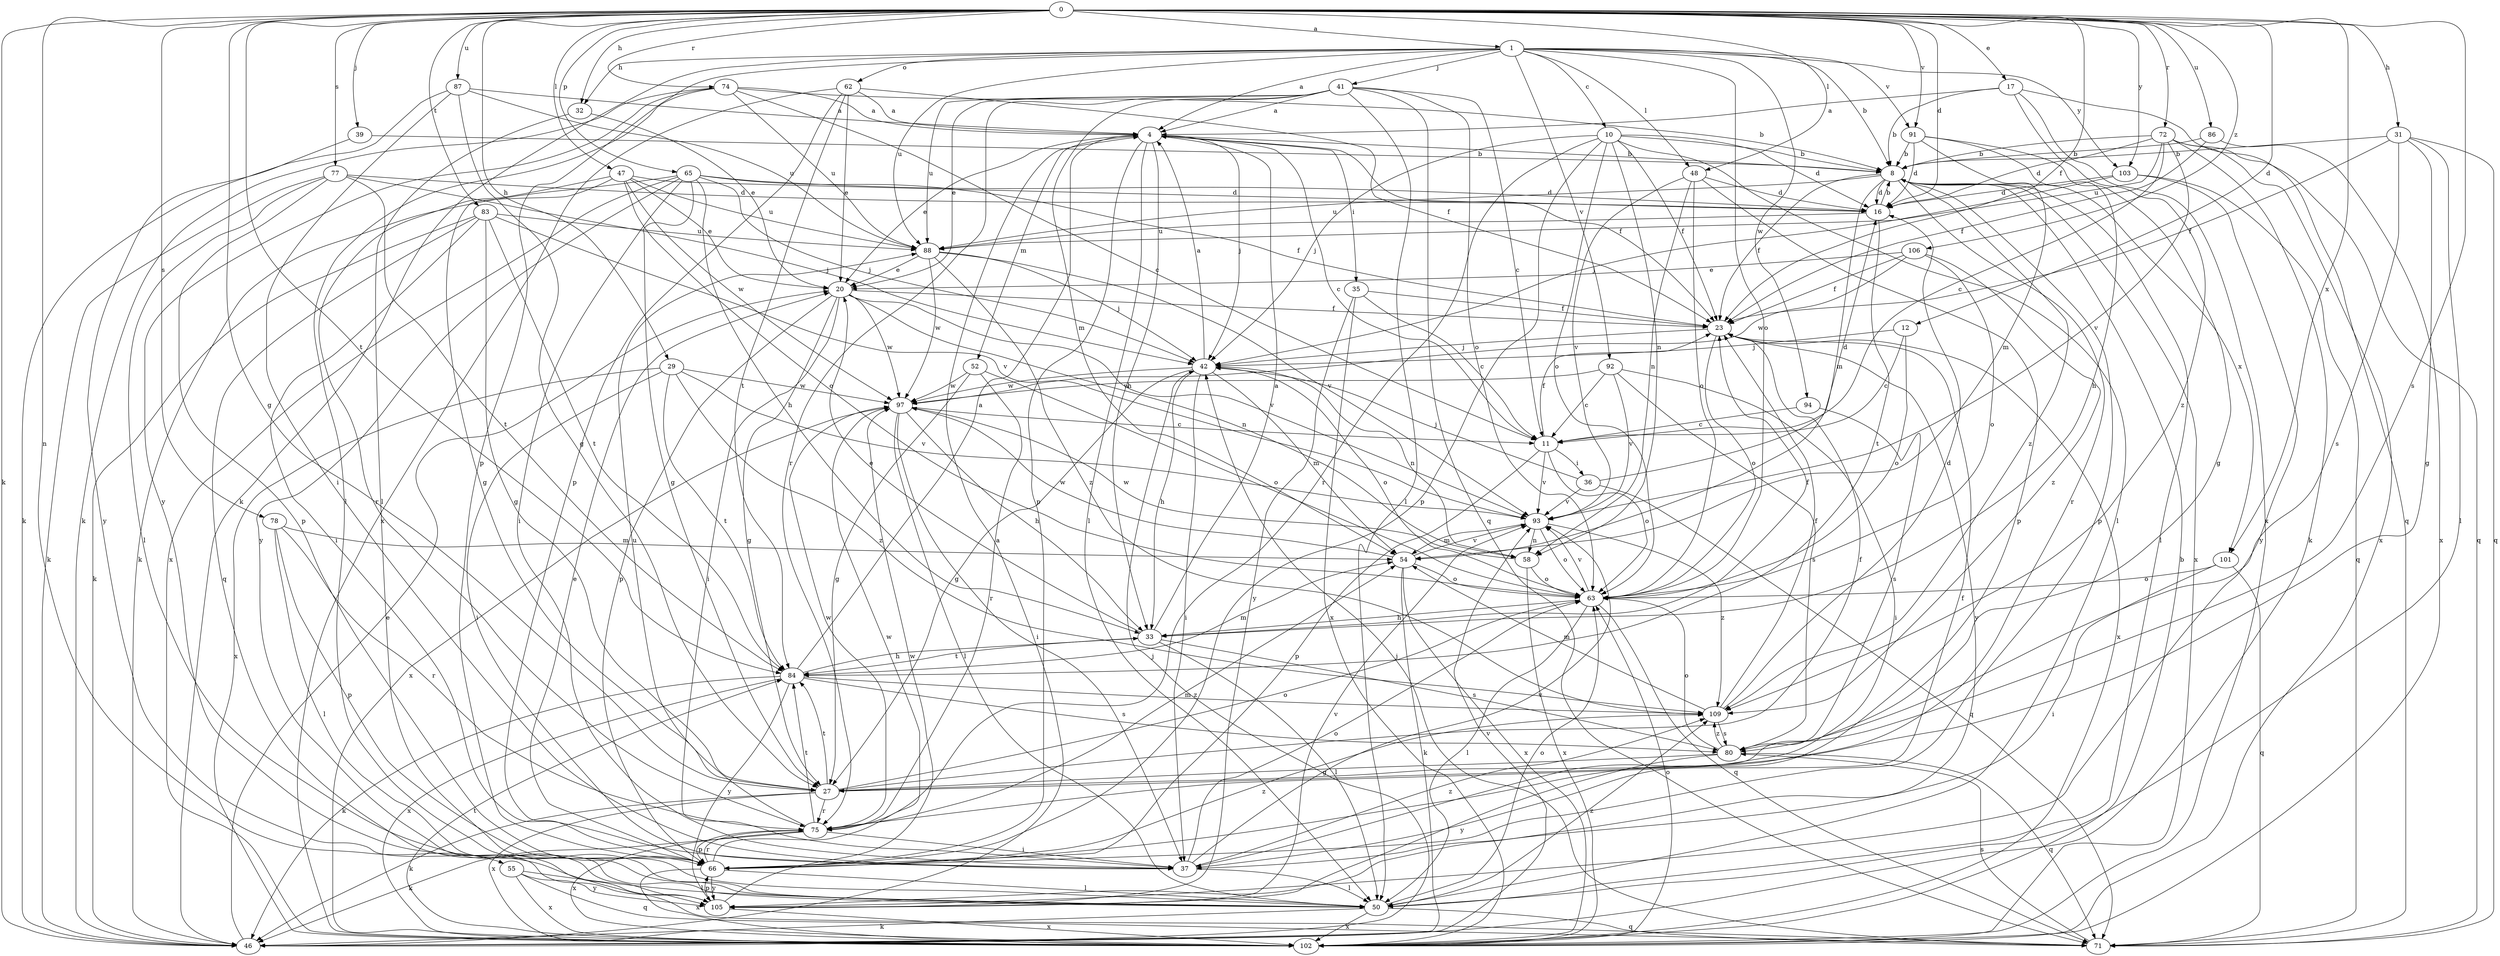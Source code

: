 strict digraph  {
0;
1;
4;
8;
10;
11;
12;
16;
17;
20;
23;
27;
29;
31;
32;
33;
35;
36;
37;
39;
41;
42;
46;
47;
48;
50;
52;
54;
55;
58;
62;
63;
65;
66;
71;
72;
74;
75;
77;
78;
80;
83;
84;
86;
87;
88;
91;
92;
93;
94;
97;
101;
102;
103;
105;
106;
109;
0 -> 1  [label=a];
0 -> 12  [label=d];
0 -> 16  [label=d];
0 -> 17  [label=e];
0 -> 23  [label=f];
0 -> 27  [label=g];
0 -> 29  [label=h];
0 -> 31  [label=h];
0 -> 32  [label=h];
0 -> 39  [label=j];
0 -> 46  [label=k];
0 -> 47  [label=l];
0 -> 48  [label=l];
0 -> 55  [label=n];
0 -> 65  [label=p];
0 -> 72  [label=r];
0 -> 74  [label=r];
0 -> 77  [label=s];
0 -> 78  [label=s];
0 -> 80  [label=s];
0 -> 83  [label=t];
0 -> 84  [label=t];
0 -> 86  [label=u];
0 -> 87  [label=u];
0 -> 91  [label=v];
0 -> 101  [label=x];
0 -> 103  [label=y];
0 -> 106  [label=z];
1 -> 4  [label=a];
1 -> 8  [label=b];
1 -> 10  [label=c];
1 -> 32  [label=h];
1 -> 41  [label=j];
1 -> 46  [label=k];
1 -> 48  [label=l];
1 -> 62  [label=o];
1 -> 63  [label=o];
1 -> 66  [label=p];
1 -> 88  [label=u];
1 -> 91  [label=v];
1 -> 92  [label=v];
1 -> 94  [label=w];
1 -> 103  [label=y];
4 -> 8  [label=b];
4 -> 11  [label=c];
4 -> 20  [label=e];
4 -> 23  [label=f];
4 -> 33  [label=h];
4 -> 35  [label=i];
4 -> 42  [label=j];
4 -> 50  [label=l];
4 -> 52  [label=m];
4 -> 66  [label=p];
8 -> 16  [label=d];
8 -> 23  [label=f];
8 -> 50  [label=l];
8 -> 54  [label=m];
8 -> 66  [label=p];
8 -> 75  [label=r];
8 -> 88  [label=u];
8 -> 101  [label=x];
8 -> 102  [label=x];
8 -> 109  [label=z];
10 -> 8  [label=b];
10 -> 16  [label=d];
10 -> 23  [label=f];
10 -> 42  [label=j];
10 -> 50  [label=l];
10 -> 58  [label=n];
10 -> 63  [label=o];
10 -> 66  [label=p];
10 -> 75  [label=r];
11 -> 23  [label=f];
11 -> 36  [label=i];
11 -> 63  [label=o];
11 -> 66  [label=p];
11 -> 93  [label=v];
12 -> 11  [label=c];
12 -> 42  [label=j];
12 -> 63  [label=o];
16 -> 8  [label=b];
16 -> 84  [label=t];
16 -> 88  [label=u];
17 -> 4  [label=a];
17 -> 8  [label=b];
17 -> 71  [label=q];
17 -> 102  [label=x];
17 -> 109  [label=z];
20 -> 23  [label=f];
20 -> 27  [label=g];
20 -> 37  [label=i];
20 -> 58  [label=n];
20 -> 66  [label=p];
20 -> 93  [label=v];
20 -> 97  [label=w];
23 -> 42  [label=j];
23 -> 63  [label=o];
23 -> 102  [label=x];
23 -> 105  [label=y];
27 -> 23  [label=f];
27 -> 46  [label=k];
27 -> 63  [label=o];
27 -> 75  [label=r];
27 -> 84  [label=t];
27 -> 102  [label=x];
29 -> 37  [label=i];
29 -> 84  [label=t];
29 -> 93  [label=v];
29 -> 97  [label=w];
29 -> 102  [label=x];
29 -> 109  [label=z];
31 -> 8  [label=b];
31 -> 23  [label=f];
31 -> 27  [label=g];
31 -> 50  [label=l];
31 -> 71  [label=q];
31 -> 80  [label=s];
32 -> 20  [label=e];
32 -> 50  [label=l];
33 -> 4  [label=a];
33 -> 20  [label=e];
33 -> 23  [label=f];
33 -> 50  [label=l];
33 -> 80  [label=s];
33 -> 84  [label=t];
35 -> 11  [label=c];
35 -> 23  [label=f];
35 -> 102  [label=x];
35 -> 105  [label=y];
36 -> 16  [label=d];
36 -> 42  [label=j];
36 -> 71  [label=q];
36 -> 93  [label=v];
37 -> 23  [label=f];
37 -> 50  [label=l];
37 -> 63  [label=o];
37 -> 93  [label=v];
37 -> 109  [label=z];
39 -> 8  [label=b];
39 -> 105  [label=y];
41 -> 4  [label=a];
41 -> 11  [label=c];
41 -> 20  [label=e];
41 -> 50  [label=l];
41 -> 54  [label=m];
41 -> 63  [label=o];
41 -> 71  [label=q];
41 -> 75  [label=r];
41 -> 88  [label=u];
42 -> 4  [label=a];
42 -> 27  [label=g];
42 -> 33  [label=h];
42 -> 37  [label=i];
42 -> 54  [label=m];
42 -> 58  [label=n];
42 -> 63  [label=o];
42 -> 97  [label=w];
46 -> 4  [label=a];
46 -> 20  [label=e];
46 -> 42  [label=j];
46 -> 93  [label=v];
47 -> 16  [label=d];
47 -> 20  [label=e];
47 -> 27  [label=g];
47 -> 63  [label=o];
47 -> 75  [label=r];
47 -> 88  [label=u];
47 -> 97  [label=w];
48 -> 16  [label=d];
48 -> 58  [label=n];
48 -> 63  [label=o];
48 -> 66  [label=p];
48 -> 93  [label=v];
50 -> 46  [label=k];
50 -> 63  [label=o];
50 -> 71  [label=q];
50 -> 102  [label=x];
50 -> 109  [label=z];
52 -> 27  [label=g];
52 -> 63  [label=o];
52 -> 75  [label=r];
52 -> 97  [label=w];
54 -> 46  [label=k];
54 -> 63  [label=o];
54 -> 93  [label=v];
54 -> 97  [label=w];
54 -> 102  [label=x];
55 -> 50  [label=l];
55 -> 71  [label=q];
55 -> 102  [label=x];
55 -> 105  [label=y];
58 -> 63  [label=o];
58 -> 97  [label=w];
58 -> 102  [label=x];
62 -> 4  [label=a];
62 -> 20  [label=e];
62 -> 23  [label=f];
62 -> 66  [label=p];
62 -> 84  [label=t];
62 -> 102  [label=x];
63 -> 33  [label=h];
63 -> 50  [label=l];
63 -> 71  [label=q];
63 -> 93  [label=v];
65 -> 16  [label=d];
65 -> 23  [label=f];
65 -> 27  [label=g];
65 -> 33  [label=h];
65 -> 37  [label=i];
65 -> 42  [label=j];
65 -> 46  [label=k];
65 -> 102  [label=x];
65 -> 105  [label=y];
66 -> 20  [label=e];
66 -> 50  [label=l];
66 -> 75  [label=r];
66 -> 97  [label=w];
66 -> 102  [label=x];
66 -> 105  [label=y];
66 -> 109  [label=z];
71 -> 42  [label=j];
71 -> 80  [label=s];
72 -> 8  [label=b];
72 -> 11  [label=c];
72 -> 16  [label=d];
72 -> 46  [label=k];
72 -> 71  [label=q];
72 -> 88  [label=u];
72 -> 93  [label=v];
72 -> 102  [label=x];
74 -> 4  [label=a];
74 -> 8  [label=b];
74 -> 11  [label=c];
74 -> 46  [label=k];
74 -> 50  [label=l];
74 -> 88  [label=u];
74 -> 105  [label=y];
75 -> 37  [label=i];
75 -> 46  [label=k];
75 -> 54  [label=m];
75 -> 66  [label=p];
75 -> 84  [label=t];
75 -> 88  [label=u];
75 -> 97  [label=w];
75 -> 102  [label=x];
77 -> 16  [label=d];
77 -> 42  [label=j];
77 -> 46  [label=k];
77 -> 50  [label=l];
77 -> 66  [label=p];
77 -> 84  [label=t];
78 -> 50  [label=l];
78 -> 54  [label=m];
78 -> 66  [label=p];
78 -> 75  [label=r];
80 -> 27  [label=g];
80 -> 63  [label=o];
80 -> 71  [label=q];
80 -> 105  [label=y];
80 -> 109  [label=z];
83 -> 27  [label=g];
83 -> 37  [label=i];
83 -> 46  [label=k];
83 -> 71  [label=q];
83 -> 84  [label=t];
83 -> 88  [label=u];
83 -> 93  [label=v];
84 -> 4  [label=a];
84 -> 33  [label=h];
84 -> 46  [label=k];
84 -> 54  [label=m];
84 -> 80  [label=s];
84 -> 102  [label=x];
84 -> 105  [label=y];
84 -> 109  [label=z];
86 -> 8  [label=b];
86 -> 23  [label=f];
86 -> 102  [label=x];
87 -> 4  [label=a];
87 -> 27  [label=g];
87 -> 37  [label=i];
87 -> 46  [label=k];
87 -> 88  [label=u];
88 -> 20  [label=e];
88 -> 42  [label=j];
88 -> 93  [label=v];
88 -> 97  [label=w];
88 -> 109  [label=z];
91 -> 8  [label=b];
91 -> 16  [label=d];
91 -> 27  [label=g];
91 -> 33  [label=h];
91 -> 54  [label=m];
92 -> 11  [label=c];
92 -> 37  [label=i];
92 -> 80  [label=s];
92 -> 93  [label=v];
92 -> 97  [label=w];
93 -> 54  [label=m];
93 -> 58  [label=n];
93 -> 63  [label=o];
93 -> 109  [label=z];
94 -> 11  [label=c];
94 -> 80  [label=s];
97 -> 11  [label=c];
97 -> 33  [label=h];
97 -> 37  [label=i];
97 -> 50  [label=l];
97 -> 102  [label=x];
101 -> 37  [label=i];
101 -> 63  [label=o];
101 -> 71  [label=q];
102 -> 8  [label=b];
102 -> 63  [label=o];
102 -> 84  [label=t];
103 -> 16  [label=d];
103 -> 42  [label=j];
103 -> 71  [label=q];
103 -> 105  [label=y];
105 -> 66  [label=p];
105 -> 93  [label=v];
105 -> 97  [label=w];
105 -> 102  [label=x];
106 -> 20  [label=e];
106 -> 23  [label=f];
106 -> 63  [label=o];
106 -> 97  [label=w];
106 -> 109  [label=z];
109 -> 16  [label=d];
109 -> 23  [label=f];
109 -> 54  [label=m];
109 -> 80  [label=s];
}

